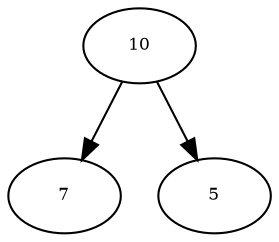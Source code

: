 digraph HeapReorg {
    node [fontsize=8];
    edge [fontsize=8];
    graph [fontsize=8];
    "10" -> "7";
    "10" -> "5";
}
